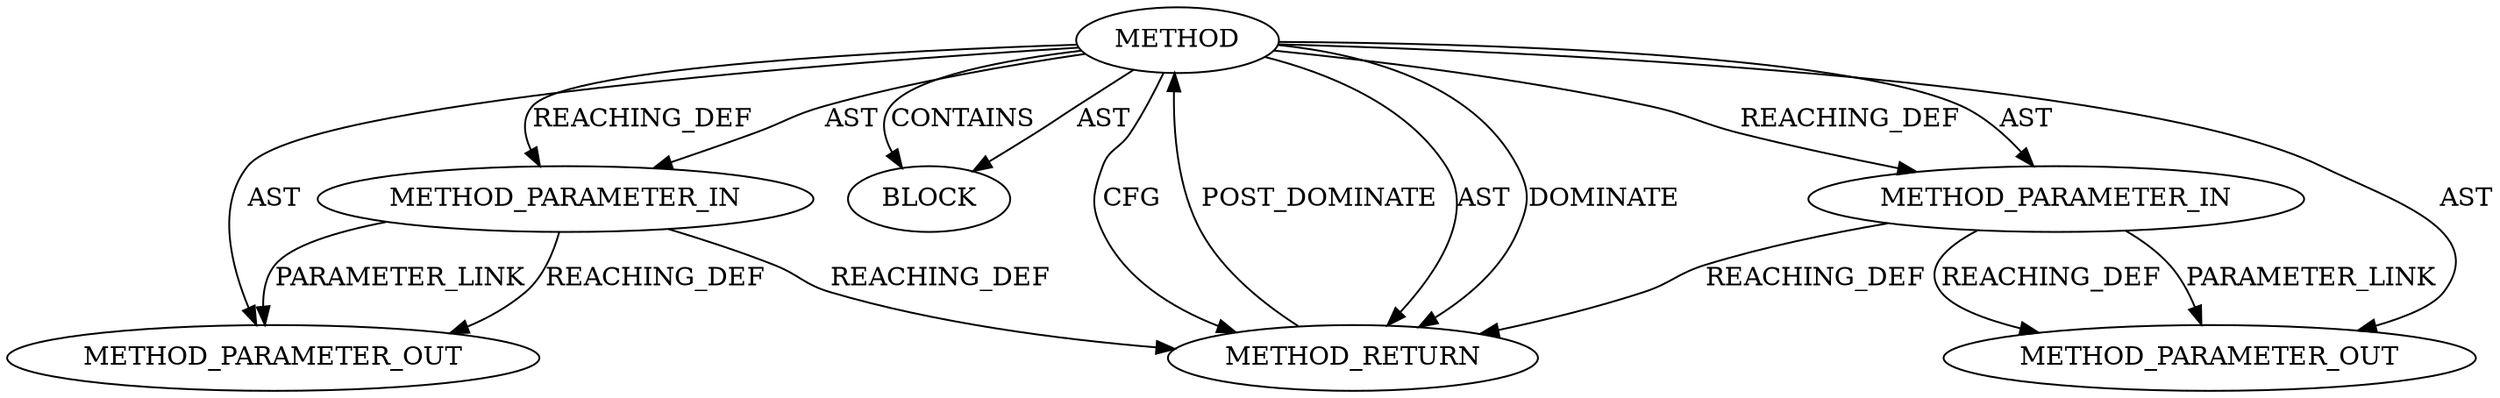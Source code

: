 digraph {
  2778 [label=METHOD_PARAMETER_OUT ORDER=1 CODE="p1" IS_VARIADIC=false TYPE_FULL_NAME="ANY" EVALUATION_STRATEGY="BY_VALUE" INDEX=1 NAME="p1"]
  2120 [label=METHOD AST_PARENT_TYPE="NAMESPACE_BLOCK" AST_PARENT_FULL_NAME="<global>" ORDER=0 CODE="<empty>" FULL_NAME="<operator>.addition" IS_EXTERNAL=true FILENAME="<empty>" SIGNATURE="" NAME="<operator>.addition"]
  2123 [label=BLOCK ORDER=1 ARGUMENT_INDEX=1 CODE="<empty>" TYPE_FULL_NAME="ANY"]
  2122 [label=METHOD_PARAMETER_IN ORDER=2 CODE="p2" IS_VARIADIC=false TYPE_FULL_NAME="ANY" EVALUATION_STRATEGY="BY_VALUE" INDEX=2 NAME="p2"]
  2121 [label=METHOD_PARAMETER_IN ORDER=1 CODE="p1" IS_VARIADIC=false TYPE_FULL_NAME="ANY" EVALUATION_STRATEGY="BY_VALUE" INDEX=1 NAME="p1"]
  2124 [label=METHOD_RETURN ORDER=2 CODE="RET" TYPE_FULL_NAME="ANY" EVALUATION_STRATEGY="BY_VALUE"]
  2779 [label=METHOD_PARAMETER_OUT ORDER=2 CODE="p2" IS_VARIADIC=false TYPE_FULL_NAME="ANY" EVALUATION_STRATEGY="BY_VALUE" INDEX=2 NAME="p2"]
  2122 -> 2124 [label=REACHING_DEF VARIABLE="p2"]
  2122 -> 2779 [label=PARAMETER_LINK ]
  2121 -> 2778 [label=PARAMETER_LINK ]
  2120 -> 2123 [label=CONTAINS ]
  2122 -> 2779 [label=REACHING_DEF VARIABLE="p2"]
  2120 -> 2779 [label=AST ]
  2120 -> 2121 [label=REACHING_DEF VARIABLE=""]
  2120 -> 2124 [label=CFG ]
  2120 -> 2123 [label=AST ]
  2120 -> 2124 [label=AST ]
  2121 -> 2124 [label=REACHING_DEF VARIABLE="p1"]
  2124 -> 2120 [label=POST_DOMINATE ]
  2120 -> 2778 [label=AST ]
  2120 -> 2122 [label=REACHING_DEF VARIABLE=""]
  2120 -> 2121 [label=AST ]
  2120 -> 2122 [label=AST ]
  2120 -> 2124 [label=DOMINATE ]
  2121 -> 2778 [label=REACHING_DEF VARIABLE="p1"]
}
